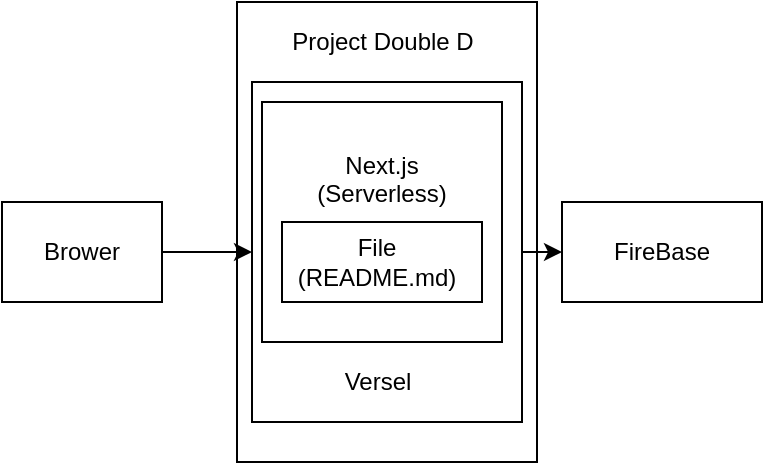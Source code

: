 <mxfile>
    <diagram id="dPzF4iebmM-cbbbo0TP5" name="Search Engine">
        <mxGraphModel dx="1434" dy="669" grid="1" gridSize="10" guides="1" tooltips="1" connect="1" arrows="1" fold="1" page="1" pageScale="1" pageWidth="850" pageHeight="1100" math="0" shadow="0">
            <root>
                <mxCell id="OzikpktiN2Qh5DX7MhZS-0"/>
                <mxCell id="OzikpktiN2Qh5DX7MhZS-1" parent="OzikpktiN2Qh5DX7MhZS-0"/>
                <mxCell id="OzikpktiN2Qh5DX7MhZS-19" value="" style="rounded=0;whiteSpace=wrap;html=1;fillColor=none;" parent="OzikpktiN2Qh5DX7MhZS-1" vertex="1">
                    <mxGeometry x="167.5" y="80" width="150" height="230" as="geometry"/>
                </mxCell>
                <mxCell id="6" value="" style="rounded=0;whiteSpace=wrap;html=1;" parent="OzikpktiN2Qh5DX7MhZS-1" vertex="1">
                    <mxGeometry x="175" y="120" width="135" height="170" as="geometry"/>
                </mxCell>
                <mxCell id="OzikpktiN2Qh5DX7MhZS-2" value="Next.js&lt;br&gt;(Serverless)&lt;br&gt;&lt;br&gt;&lt;br&gt;&lt;br&gt;" style="rounded=0;whiteSpace=wrap;html=1;" parent="OzikpktiN2Qh5DX7MhZS-1" vertex="1">
                    <mxGeometry x="180" y="130" width="120" height="120" as="geometry"/>
                </mxCell>
                <mxCell id="OzikpktiN2Qh5DX7MhZS-3" value="" style="rounded=0;whiteSpace=wrap;html=1;" parent="OzikpktiN2Qh5DX7MhZS-1" vertex="1">
                    <mxGeometry x="190" y="190" width="100" height="40" as="geometry"/>
                </mxCell>
                <mxCell id="OzikpktiN2Qh5DX7MhZS-20" value="Project Double D" style="text;html=1;strokeColor=none;fillColor=none;align=center;verticalAlign=middle;whiteSpace=wrap;rounded=0;" parent="OzikpktiN2Qh5DX7MhZS-1" vertex="1">
                    <mxGeometry x="187.5" y="90" width="105" height="20" as="geometry"/>
                </mxCell>
                <mxCell id="1" value="Brower" style="rounded=0;whiteSpace=wrap;html=1;" parent="OzikpktiN2Qh5DX7MhZS-1" vertex="1">
                    <mxGeometry x="50" y="180" width="80" height="50" as="geometry"/>
                </mxCell>
                <mxCell id="9" value="&lt;font style=&quot;font-size: 12px&quot;&gt;Versel&lt;/font&gt;" style="text;html=1;strokeColor=none;fillColor=none;align=center;verticalAlign=middle;whiteSpace=wrap;rounded=0;" parent="OzikpktiN2Qh5DX7MhZS-1" vertex="1">
                    <mxGeometry x="197.5" y="260" width="80" height="20" as="geometry"/>
                </mxCell>
                <mxCell id="19" value="File&lt;br&gt;(README.md)" style="text;html=1;strokeColor=none;fillColor=none;align=center;verticalAlign=middle;whiteSpace=wrap;rounded=0;" parent="OzikpktiN2Qh5DX7MhZS-1" vertex="1">
                    <mxGeometry x="215" y="200" width="45" height="20" as="geometry"/>
                </mxCell>
                <mxCell id="21" value="" style="endArrow=classic;html=1;exitX=1;exitY=0.5;exitDx=0;exitDy=0;entryX=0;entryY=0.5;entryDx=0;entryDy=0;" edge="1" parent="OzikpktiN2Qh5DX7MhZS-1" source="1" target="6">
                    <mxGeometry width="50" height="50" relative="1" as="geometry">
                        <mxPoint x="190" y="330" as="sourcePoint"/>
                        <mxPoint x="240" y="280" as="targetPoint"/>
                    </mxGeometry>
                </mxCell>
                <mxCell id="22" value="" style="rounded=0;whiteSpace=wrap;html=1;" vertex="1" parent="OzikpktiN2Qh5DX7MhZS-1">
                    <mxGeometry x="330" y="180" width="100" height="50" as="geometry"/>
                </mxCell>
                <mxCell id="23" value="FireBase" style="text;html=1;strokeColor=none;fillColor=none;align=center;verticalAlign=middle;whiteSpace=wrap;rounded=0;" vertex="1" parent="OzikpktiN2Qh5DX7MhZS-1">
                    <mxGeometry x="340" y="195" width="80" height="20" as="geometry"/>
                </mxCell>
                <mxCell id="24" value="" style="endArrow=classic;html=1;exitX=1;exitY=0.5;exitDx=0;exitDy=0;entryX=0;entryY=0.5;entryDx=0;entryDy=0;" edge="1" parent="OzikpktiN2Qh5DX7MhZS-1" source="6" target="22">
                    <mxGeometry width="50" height="50" relative="1" as="geometry">
                        <mxPoint x="330" y="270" as="sourcePoint"/>
                        <mxPoint x="380" y="220" as="targetPoint"/>
                    </mxGeometry>
                </mxCell>
            </root>
        </mxGraphModel>
    </diagram>
    <diagram id="f9cJKZpROqkz0lS0y9gb" name="Page-1">
        <mxGraphModel dx="686" dy="433" grid="1" gridSize="10" guides="1" tooltips="1" connect="1" arrows="1" fold="1" page="1" pageScale="1" pageWidth="850" pageHeight="1100" background="#F4F1DE" math="0" shadow="0">
            <root>
                <mxCell id="0"/>
                <mxCell id="1" parent="0"/>
                <mxCell id="11" style="edgeStyle=orthogonalEdgeStyle;curved=0;rounded=1;sketch=0;orthogonalLoop=1;jettySize=auto;html=1;exitX=0;exitY=0.5;exitDx=0;exitDy=0;entryX=1;entryY=0.5;entryDx=0;entryDy=0;strokeColor=#E07A5F;fillColor=#F2CC8F;fontColor=#393C56;" parent="1" source="9" target="4" edge="1">
                    <mxGeometry relative="1" as="geometry"/>
                </mxCell>
                <mxCell id="9" value="" style="rounded=1;whiteSpace=wrap;html=1;fillColor=#F2CC8F;strokeColor=#E07A5F;fontColor=#393C56;" parent="1" vertex="1">
                    <mxGeometry x="560" y="120" width="190" height="110" as="geometry"/>
                </mxCell>
                <mxCell id="2" value="EC2" style="rounded=0;whiteSpace=wrap;html=1;fillColor=#F2CC8F;strokeColor=#E07A5F;fontColor=#393C56;" parent="1" vertex="1">
                    <mxGeometry x="40" y="150" width="120" height="60" as="geometry"/>
                </mxCell>
                <mxCell id="13" style="edgeStyle=orthogonalEdgeStyle;curved=0;rounded=1;sketch=0;orthogonalLoop=1;jettySize=auto;html=1;exitX=0;exitY=0.5;exitDx=0;exitDy=0;entryX=1;entryY=0.5;entryDx=0;entryDy=0;strokeColor=#E07A5F;fillColor=#F2CC8F;fontColor=#393C56;" parent="1" source="3" target="2" edge="1">
                    <mxGeometry relative="1" as="geometry"/>
                </mxCell>
                <mxCell id="3" value="Lamda" style="rounded=1;whiteSpace=wrap;html=1;fillColor=#F2CC8F;strokeColor=#E07A5F;fontColor=#393C56;" parent="1" vertex="1">
                    <mxGeometry x="205" y="150" width="120" height="60" as="geometry"/>
                </mxCell>
                <mxCell id="12" style="edgeStyle=orthogonalEdgeStyle;curved=0;rounded=1;sketch=0;orthogonalLoop=1;jettySize=auto;html=1;exitX=0;exitY=0.5;exitDx=0;exitDy=0;entryX=1;entryY=0.5;entryDx=0;entryDy=0;strokeColor=#E07A5F;fillColor=#F2CC8F;fontColor=#393C56;" parent="1" source="4" target="3" edge="1">
                    <mxGeometry relative="1" as="geometry"/>
                </mxCell>
                <mxCell id="4" value="Simple Notification Service" style="rounded=1;whiteSpace=wrap;html=1;fillColor=#F2CC8F;strokeColor=#E07A5F;fontColor=#393C56;" parent="1" vertex="1">
                    <mxGeometry x="375" y="150" width="120" height="60" as="geometry"/>
                </mxCell>
                <mxCell id="6" value="알람을 받고 삭제를 한다." style="text;html=1;strokeColor=none;fillColor=none;align=center;verticalAlign=middle;whiteSpace=wrap;rounded=0;fontColor=#393C56;" parent="1" vertex="1">
                    <mxGeometry x="190" y="220" width="150" height="20" as="geometry"/>
                </mxCell>
                <mxCell id="7" value="어떤 상태를 인식한다." style="text;html=1;strokeColor=none;fillColor=none;align=center;verticalAlign=middle;whiteSpace=wrap;rounded=0;fontColor=#393C56;" parent="1" vertex="1">
                    <mxGeometry x="360" y="220" width="150" height="20" as="geometry"/>
                </mxCell>
                <mxCell id="8" value="Budget" style="rounded=1;whiteSpace=wrap;html=1;fillColor=#F2CC8F;strokeColor=#E07A5F;fontColor=#393C56;" parent="1" vertex="1">
                    <mxGeometry x="600" y="160" width="120" height="60" as="geometry"/>
                </mxCell>
                <mxCell id="10" value="Billing" style="text;html=1;strokeColor=none;fillColor=none;align=center;verticalAlign=middle;whiteSpace=wrap;rounded=0;fontColor=#393C56;" parent="1" vertex="1">
                    <mxGeometry x="580" y="130" width="40" height="20" as="geometry"/>
                </mxCell>
            </root>
        </mxGraphModel>
    </diagram>
</mxfile>
